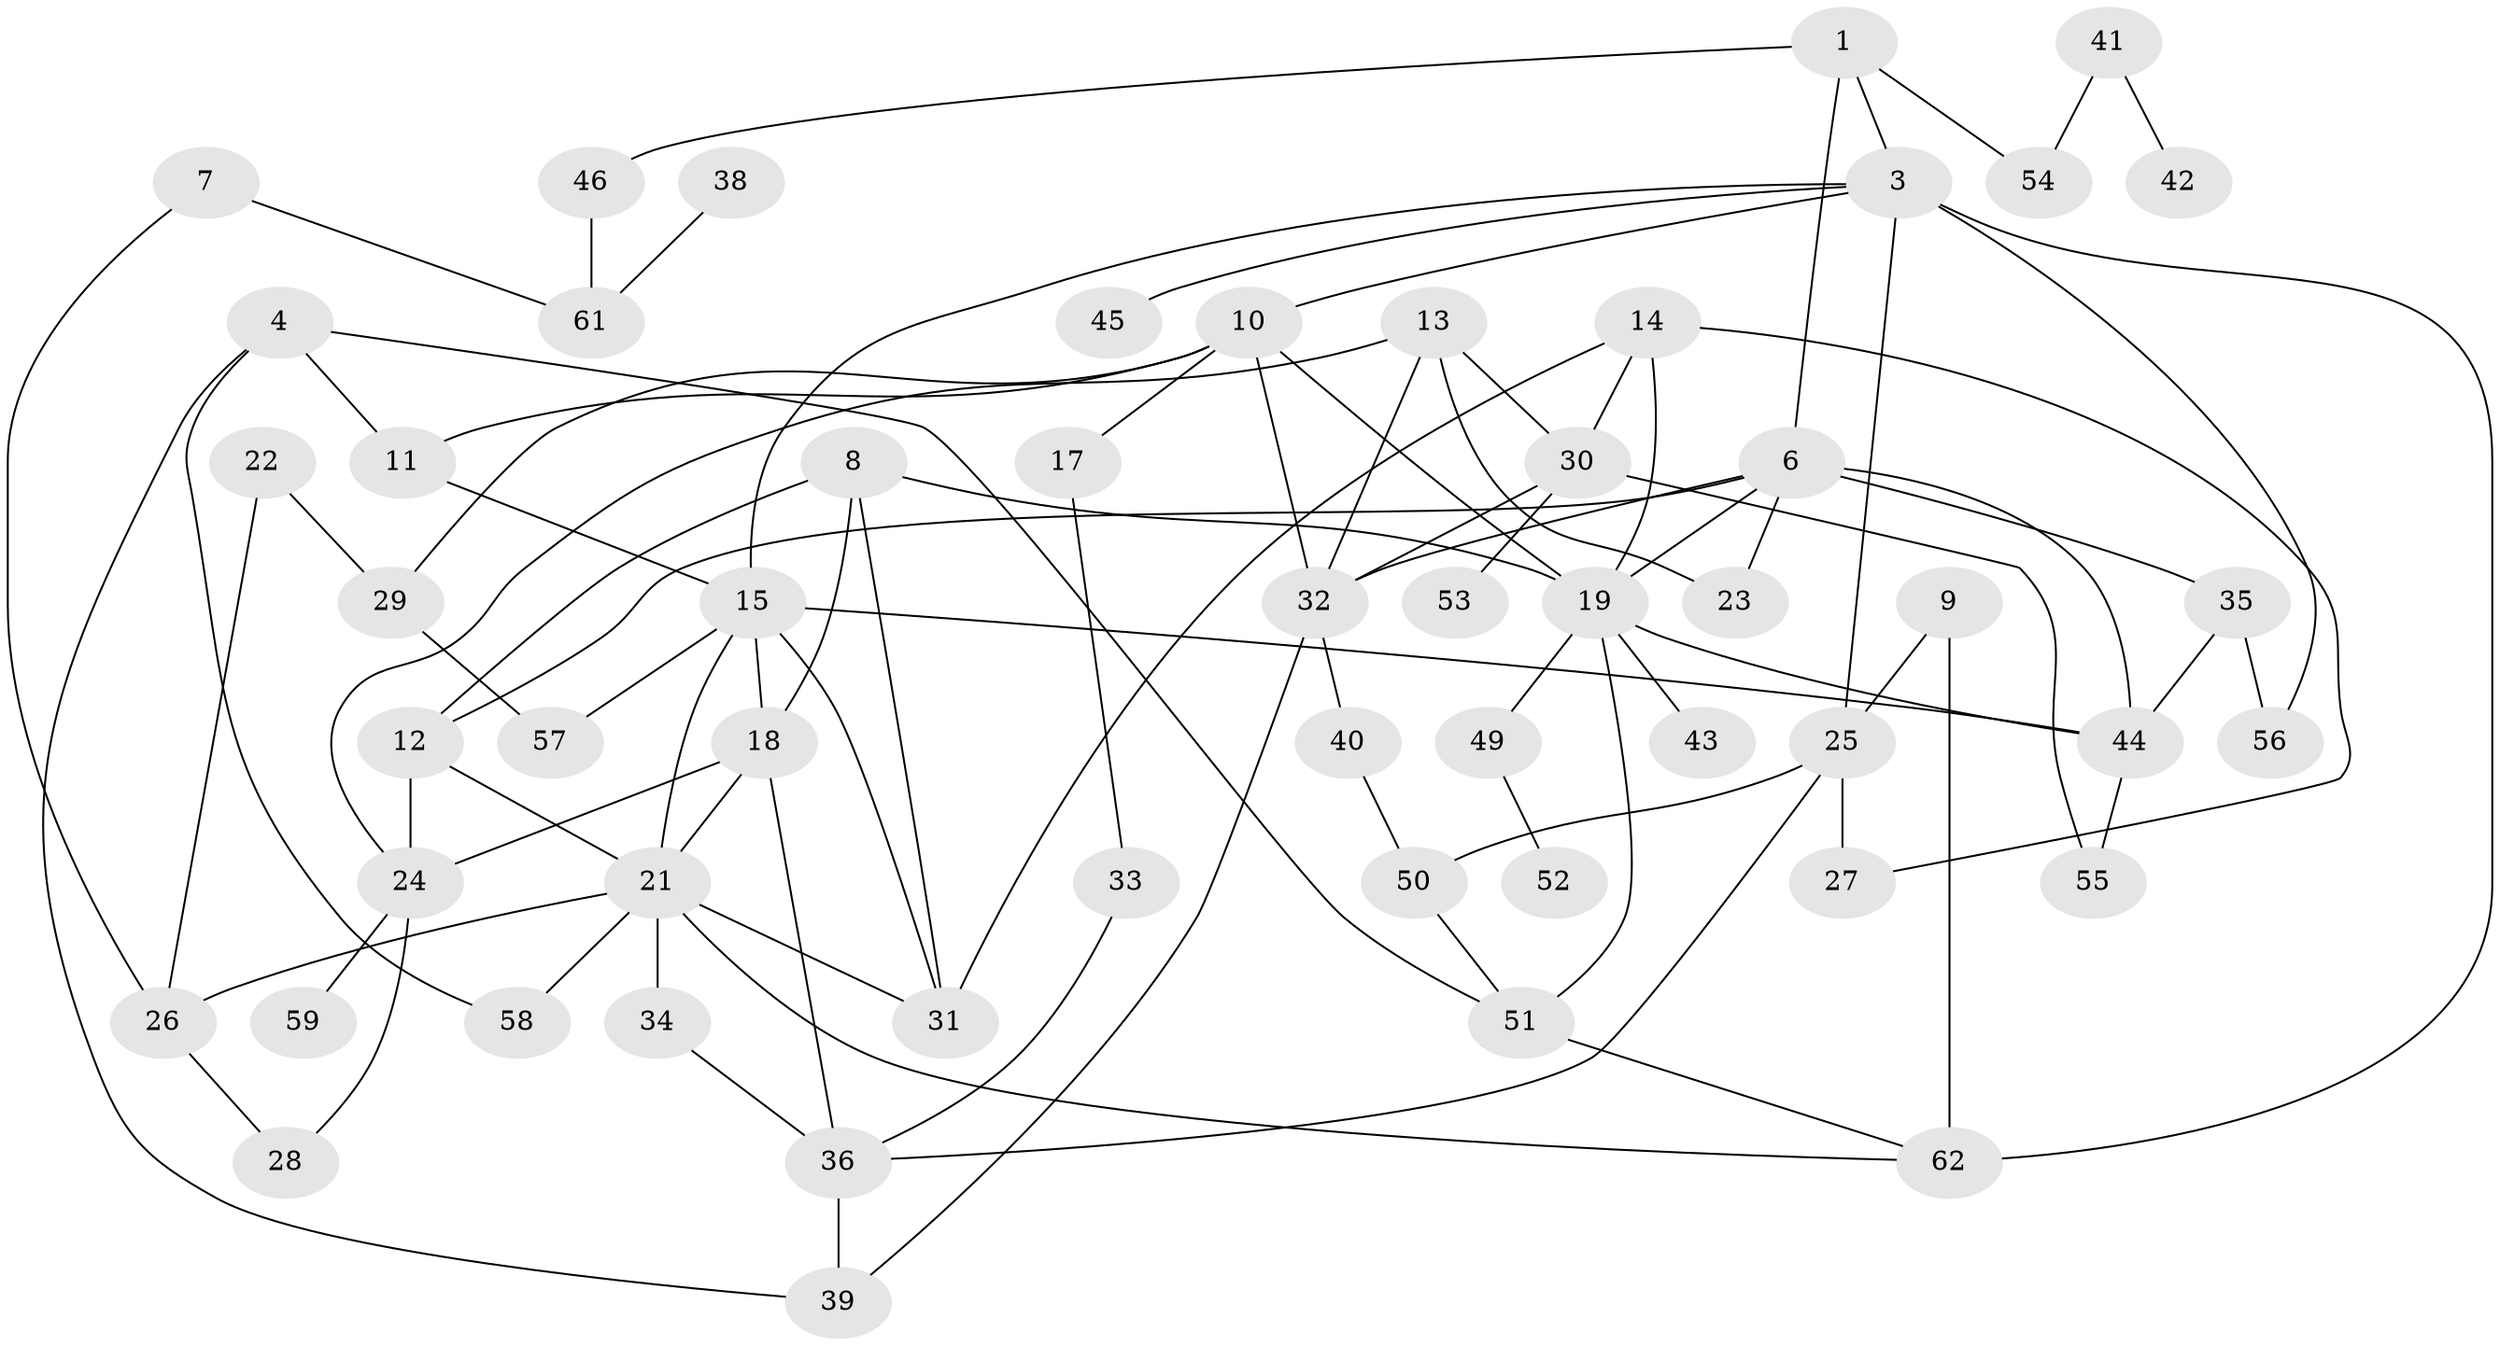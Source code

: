 // original degree distribution, {2: 0.2903225806451613, 0: 0.056451612903225805, 5: 0.08870967741935484, 4: 0.14516129032258066, 3: 0.21774193548387097, 1: 0.18548387096774194, 7: 0.008064516129032258, 6: 0.008064516129032258}
// Generated by graph-tools (version 1.1) at 2025/33/03/09/25 02:33:43]
// undirected, 54 vertices, 90 edges
graph export_dot {
graph [start="1"]
  node [color=gray90,style=filled];
  1;
  3;
  4;
  6;
  7;
  8;
  9;
  10;
  11;
  12;
  13;
  14;
  15;
  17;
  18;
  19;
  21;
  22;
  23;
  24;
  25;
  26;
  27;
  28;
  29;
  30;
  31;
  32;
  33;
  34;
  35;
  36;
  38;
  39;
  40;
  41;
  42;
  43;
  44;
  45;
  46;
  49;
  50;
  51;
  52;
  53;
  54;
  55;
  56;
  57;
  58;
  59;
  61;
  62;
  1 -- 3 [weight=1.0];
  1 -- 6 [weight=1.0];
  1 -- 46 [weight=1.0];
  1 -- 54 [weight=1.0];
  3 -- 10 [weight=1.0];
  3 -- 15 [weight=1.0];
  3 -- 25 [weight=1.0];
  3 -- 45 [weight=1.0];
  3 -- 56 [weight=1.0];
  3 -- 62 [weight=2.0];
  4 -- 11 [weight=1.0];
  4 -- 39 [weight=1.0];
  4 -- 51 [weight=1.0];
  4 -- 58 [weight=1.0];
  6 -- 12 [weight=1.0];
  6 -- 19 [weight=1.0];
  6 -- 23 [weight=1.0];
  6 -- 32 [weight=1.0];
  6 -- 35 [weight=1.0];
  6 -- 44 [weight=1.0];
  7 -- 26 [weight=1.0];
  7 -- 61 [weight=1.0];
  8 -- 12 [weight=1.0];
  8 -- 18 [weight=1.0];
  8 -- 19 [weight=1.0];
  8 -- 31 [weight=1.0];
  9 -- 25 [weight=1.0];
  9 -- 62 [weight=1.0];
  10 -- 11 [weight=1.0];
  10 -- 17 [weight=1.0];
  10 -- 19 [weight=1.0];
  10 -- 29 [weight=1.0];
  10 -- 32 [weight=1.0];
  11 -- 15 [weight=1.0];
  12 -- 21 [weight=1.0];
  12 -- 24 [weight=1.0];
  13 -- 23 [weight=1.0];
  13 -- 24 [weight=1.0];
  13 -- 30 [weight=1.0];
  13 -- 32 [weight=1.0];
  14 -- 19 [weight=1.0];
  14 -- 27 [weight=1.0];
  14 -- 30 [weight=1.0];
  14 -- 31 [weight=1.0];
  15 -- 18 [weight=1.0];
  15 -- 21 [weight=1.0];
  15 -- 31 [weight=2.0];
  15 -- 44 [weight=2.0];
  15 -- 57 [weight=1.0];
  17 -- 33 [weight=1.0];
  18 -- 21 [weight=1.0];
  18 -- 24 [weight=1.0];
  18 -- 36 [weight=1.0];
  19 -- 43 [weight=1.0];
  19 -- 44 [weight=1.0];
  19 -- 49 [weight=1.0];
  19 -- 51 [weight=1.0];
  21 -- 26 [weight=2.0];
  21 -- 31 [weight=1.0];
  21 -- 34 [weight=1.0];
  21 -- 58 [weight=1.0];
  21 -- 62 [weight=1.0];
  22 -- 26 [weight=1.0];
  22 -- 29 [weight=1.0];
  24 -- 28 [weight=1.0];
  24 -- 59 [weight=1.0];
  25 -- 27 [weight=1.0];
  25 -- 36 [weight=1.0];
  25 -- 50 [weight=1.0];
  26 -- 28 [weight=1.0];
  29 -- 57 [weight=1.0];
  30 -- 32 [weight=1.0];
  30 -- 53 [weight=1.0];
  30 -- 55 [weight=1.0];
  32 -- 39 [weight=1.0];
  32 -- 40 [weight=1.0];
  33 -- 36 [weight=1.0];
  34 -- 36 [weight=2.0];
  35 -- 44 [weight=1.0];
  35 -- 56 [weight=1.0];
  36 -- 39 [weight=1.0];
  38 -- 61 [weight=1.0];
  40 -- 50 [weight=1.0];
  41 -- 42 [weight=1.0];
  41 -- 54 [weight=1.0];
  44 -- 55 [weight=1.0];
  46 -- 61 [weight=1.0];
  49 -- 52 [weight=1.0];
  50 -- 51 [weight=1.0];
  51 -- 62 [weight=1.0];
}
